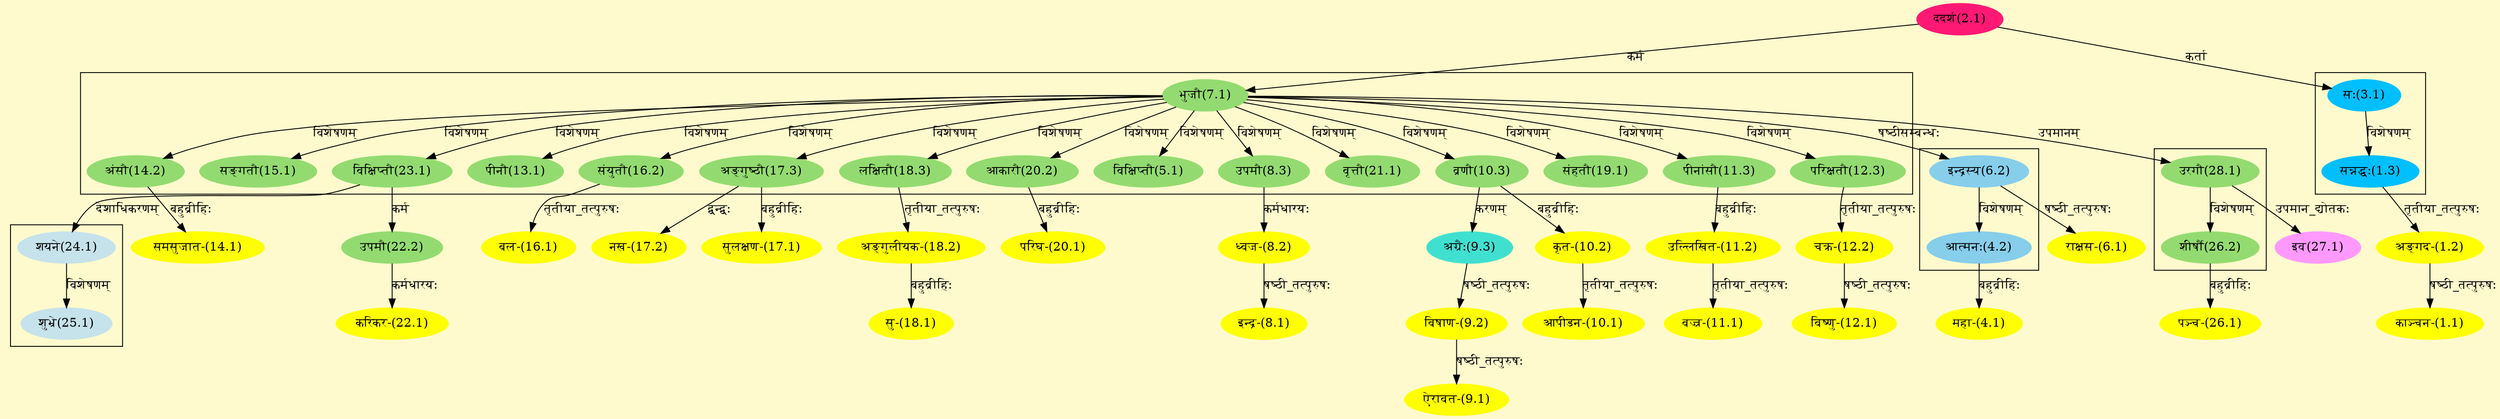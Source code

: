 digraph G{
rankdir=BT;
 compound=true;
 bgcolor="lemonchiffon1";

subgraph cluster_1{
Node1_3 [style=filled, color="#00BFFF" label = "सन्नद्धः(1.3)"]
Node3_1 [style=filled, color="#00BFFF" label = "सः(3.1)"]

}

subgraph cluster_2{
Node4_2 [style=filled, color="#87CEEB" label = "आत्मनः(4.2)"]
Node6_2 [style=filled, color="#87CEEB" label = "इन्द्रस्य(6.2)"]

}

subgraph cluster_3{
Node5_1 [style=filled, color="#93DB70" label = "विक्षिप्तौ(5.1)"]
Node7_1 [style=filled, color="#93DB70" label = "भुजौ(7.1)"]
Node8_3 [style=filled, color="#93DB70" label = "उपमौ(8.3)"]
Node10_3 [style=filled, color="#93DB70" label = "व्रणौ(10.3)"]
Node11_3 [style=filled, color="#93DB70" label = "पीनांसौ(11.3)"]
Node12_3 [style=filled, color="#93DB70" label = "परिक्षतौ(12.3)"]
Node13_1 [style=filled, color="#93DB70" label = "पीनौ(13.1)"]
Node14_2 [style=filled, color="#93DB70" label = "अंसौ(14.2)"]
Node15_1 [style=filled, color="#93DB70" label = "सङ्गतौ(15.1)"]
Node16_2 [style=filled, color="#93DB70" label = "संयुतौ(16.2)"]
Node17_3 [style=filled, color="#93DB70" label = "अङ्गुष्ठौ(17.3)"]
Node18_3 [style=filled, color="#93DB70" label = "लक्षितौ(18.3)"]
Node19_1 [style=filled, color="#93DB70" label = "संहतौ(19.1)"]
Node20_2 [style=filled, color="#93DB70" label = "आकारौ(20.2)"]
Node21_1 [style=filled, color="#93DB70" label = "वृत्तौ(21.1)"]
Node23_1 [style=filled, color="#93DB70" label = "विक्षिप्तौ(23.1)"]

}

subgraph cluster_4{
Node25_1 [style=filled, color="#C6E2EB" label = "शुभ्रे(25.1)"]
Node24_1 [style=filled, color="#C6E2EB" label = "शयने(24.1)"]

}

subgraph cluster_5{
Node26_2 [style=filled, color="#93DB70" label = "शीर्षौ(26.2)"]
Node28_1 [style=filled, color="#93DB70" label = "उरगौ(28.1)"]

}
Node1_1 [style=filled, color="#FFFF00" label = "काञ्चन-(1.1)"]
Node1_2 [style=filled, color="#FFFF00" label = "अङ्गद-(1.2)"]
Node1_3 [style=filled, color="#00BFFF" label = "सन्नद्धः(1.3)"]
Node2_1 [style=filled, color="#FF1975" label = "ददर्श(2.1)"]
Node [style=filled, color="" label = "()"]
Node3_1 [style=filled, color="#00BFFF" label = "सः(3.1)"]
Node4_1 [style=filled, color="#FFFF00" label = "महा-(4.1)"]
Node4_2 [style=filled, color="#87CEEB" label = "आत्मनः(4.2)"]
Node6_1 [style=filled, color="#FFFF00" label = "राक्षस-(6.1)"]
Node6_2 [style=filled, color="#87CEEB" label = "इन्द्रस्य(6.2)"]
Node7_1 [style=filled, color="#93DB70" label = "भुजौ(7.1)"]
Node8_1 [style=filled, color="#FFFF00" label = "इन्द्र-(8.1)"]
Node8_2 [style=filled, color="#FFFF00" label = "ध्वज-(8.2)"]
Node8_3 [style=filled, color="#93DB70" label = "उपमौ(8.3)"]
Node9_1 [style=filled, color="#FFFF00" label = "ऐरावत-(9.1)"]
Node9_2 [style=filled, color="#FFFF00" label = "विषाण-(9.2)"]
Node9_3 [style=filled, color="#40E0D0" label = "अग्रैः(9.3)"]
Node10_3 [style=filled, color="#93DB70" label = "व्रणौ(10.3)"]
Node10_1 [style=filled, color="#FFFF00" label = "आपीडन-(10.1)"]
Node10_2 [style=filled, color="#FFFF00" label = "कृत-(10.2)"]
Node11_1 [style=filled, color="#FFFF00" label = "वज्र-(11.1)"]
Node11_2 [style=filled, color="#FFFF00" label = "उल्लिखित-(11.2)"]
Node11_3 [style=filled, color="#93DB70" label = "पीनांसौ(11.3)"]
Node12_1 [style=filled, color="#FFFF00" label = "विष्णु-(12.1)"]
Node12_2 [style=filled, color="#FFFF00" label = "चक्र-(12.2)"]
Node12_3 [style=filled, color="#93DB70" label = "परिक्षतौ(12.3)"]
Node14_1 [style=filled, color="#FFFF00" label = "समसुजात-(14.1)"]
Node14_2 [style=filled, color="#93DB70" label = "अंसौ(14.2)"]
Node16_1 [style=filled, color="#FFFF00" label = "बल-(16.1)"]
Node16_2 [style=filled, color="#93DB70" label = "संयुतौ(16.2)"]
Node17_1 [style=filled, color="#FFFF00" label = "सुलक्षण-(17.1)"]
Node17_3 [style=filled, color="#93DB70" label = "अङ्गुष्ठौ(17.3)"]
Node17_2 [style=filled, color="#FFFF00" label = "नख-(17.2)"]
Node18_1 [style=filled, color="#FFFF00" label = "सु-(18.1)"]
Node18_2 [style=filled, color="#FFFF00" label = "अङ्गुलीयक-(18.2)"]
Node18_3 [style=filled, color="#93DB70" label = "लक्षितौ(18.3)"]
Node20_1 [style=filled, color="#FFFF00" label = "परिघ-(20.1)"]
Node20_2 [style=filled, color="#93DB70" label = "आकारौ(20.2)"]
Node22_1 [style=filled, color="#FFFF00" label = "करिकर-(22.1)"]
Node22_2 [style=filled, color="#93DB70" label = "उपमौ(22.2)"]
Node23_1 [style=filled, color="#93DB70" label = "विक्षिप्तौ(23.1)"]
Node24_1 [style=filled, color="#C6E2EB" label = "शयने(24.1)"]
Node26_1 [style=filled, color="#FFFF00" label = "पञ्च-(26.1)"]
Node26_2 [style=filled, color="#93DB70" label = "शीर्षौ(26.2)"]
Node27_1 [style=filled, color="#FF99FF" label = "इव(27.1)"]
Node28_1 [style=filled, color="#93DB70" label = "उरगौ(28.1)"]
/* Start of Relations section */

Node1_1 -> Node1_2 [  label="षष्ठी_तत्पुरुषः"  dir="back" ]
Node1_2 -> Node1_3 [  label="तृतीया_तत्पुरुषः"  dir="back" ]
Node1_3 -> Node3_1 [  label="विशेषणम्"  dir="back" ]
Node3_1 -> Node2_1 [  label="कर्ता"  dir="back" ]
Node4_1 -> Node4_2 [  label="बहुव्रीहिः"  dir="back" ]
Node4_2 -> Node6_2 [  label="विशेषणम्"  dir="back" ]
Node5_1 -> Node7_1 [  label="विशेषणम्"  dir="back" ]
Node6_1 -> Node6_2 [  label="षष्ठी_तत्पुरुषः"  dir="back" ]
Node6_2 -> Node7_1 [  label="षष्ठीसम्बन्धः"  dir="back" ]
Node7_1 -> Node2_1 [  label="कर्म"  dir="back" ]
Node8_1 -> Node8_2 [  label="षष्ठी_तत्पुरुषः"  dir="back" ]
Node8_2 -> Node8_3 [  label="कर्मधारयः"  dir="back" ]
Node8_3 -> Node7_1 [  label="विशेषणम्"  dir="back" ]
Node9_1 -> Node9_2 [  label="षष्ठी_तत्पुरुषः"  dir="back" ]
Node9_2 -> Node9_3 [  label="षष्ठी_तत्पुरुषः"  dir="back" ]
Node9_3 -> Node10_3 [  label="करणम्"  dir="back" ]
Node10_1 -> Node10_2 [  label="तृतीया_तत्पुरुषः"  dir="back" ]
Node10_2 -> Node10_3 [  label="बहुव्रीहिः"  dir="back" ]
Node10_3 -> Node7_1 [  label="विशेषणम्"  dir="back" ]
Node11_1 -> Node11_2 [  label="तृतीया_तत्पुरुषः"  dir="back" ]
Node11_2 -> Node11_3 [  label="बहुव्रीहिः"  dir="back" ]
Node11_3 -> Node7_1 [  label="विशेषणम्"  dir="back" ]
Node12_1 -> Node12_2 [  label="षष्ठी_तत्पुरुषः"  dir="back" ]
Node12_2 -> Node12_3 [  label="तृतीया_तत्पुरुषः"  dir="back" ]
Node12_3 -> Node7_1 [  label="विशेषणम्"  dir="back" ]
Node13_1 -> Node7_1 [  label="विशेषणम्"  dir="back" ]
Node14_1 -> Node14_2 [  label="बहुव्रीहिः"  dir="back" ]
Node14_2 -> Node7_1 [  label="विशेषणम्"  dir="back" ]
Node15_1 -> Node7_1 [  label="विशेषणम्"  dir="back" ]
Node16_1 -> Node16_2 [  label="तृतीया_तत्पुरुषः"  dir="back" ]
Node16_2 -> Node7_1 [  label="विशेषणम्"  dir="back" ]
Node17_1 -> Node17_3 [  label="बहुव्रीहिः"  dir="back" ]
Node17_2 -> Node17_3 [  label="द्वन्द्वः"  dir="back" ]
Node17_3 -> Node7_1 [  label="विशेषणम्"  dir="back" ]
Node18_1 -> Node18_2 [  label="बहुव्रीहिः"  dir="back" ]
Node18_2 -> Node18_3 [  label="तृतीया_तत्पुरुषः"  dir="back" ]
Node18_3 -> Node7_1 [  label="विशेषणम्"  dir="back" ]
Node19_1 -> Node7_1 [  label="विशेषणम्"  dir="back" ]
Node20_1 -> Node20_2 [  label="बहुव्रीहिः"  dir="back" ]
Node20_2 -> Node7_1 [  label="विशेषणम्"  dir="back" ]
Node21_1 -> Node7_1 [  label="विशेषणम्"  dir="back" ]
Node22_1 -> Node22_2 [  label="कर्मधारयः"  dir="back" ]
Node22_2 -> Node23_1 [  label="कर्म"  dir="back" ]
Node23_1 -> Node7_1 [  label="विशेषणम्"  dir="back" ]
Node24_1 -> Node23_1 [  label="देशाधिकरणम्"  dir="back" ]
Node25_1 -> Node24_1 [  label="विशेषणम्"  dir="back" ]
Node26_1 -> Node26_2 [  label="बहुव्रीहिः"  dir="back" ]
Node26_2 -> Node28_1 [  label="विशेषणम्"  dir="back" ]
Node27_1 -> Node28_1 [  label="उपमान_द्योतकः"  dir="back" ]
Node28_1 -> Node7_1 [  label="उपमानम्"  dir="back" ]
}
